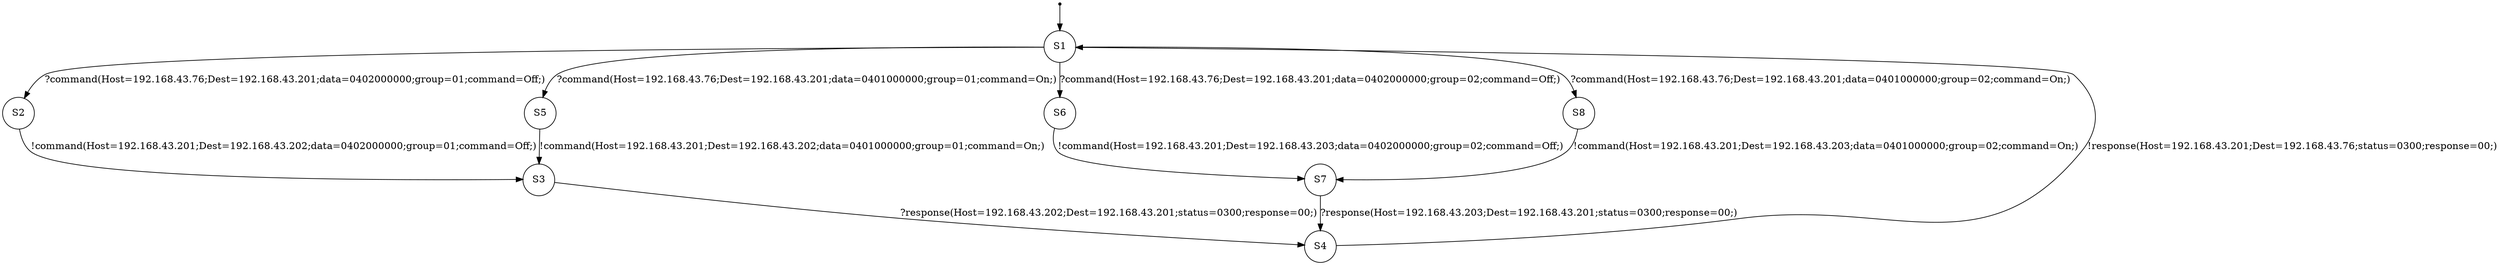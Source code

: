 digraph LTS {
S00[shape=point]
S1[label=S1,shape=circle];
S2[label=S2,shape=circle];
S3[label=S3,shape=circle];
S4[label=S4,shape=circle];
S5[label=S5,shape=circle];
S6[label=S6,shape=circle];
S7[label=S7,shape=circle];
S8[label=S8,shape=circle];
S00 -> S1
S1 -> S2[label ="?command(Host=192.168.43.76;Dest=192.168.43.201;data=0402000000;group=01;command=Off;)"];
S1 -> S5[label ="?command(Host=192.168.43.76;Dest=192.168.43.201;data=0401000000;group=01;command=On;)"];
S1 -> S6[label ="?command(Host=192.168.43.76;Dest=192.168.43.201;data=0402000000;group=02;command=Off;)"];
S1 -> S8[label ="?command(Host=192.168.43.76;Dest=192.168.43.201;data=0401000000;group=02;command=On;)"];
S2 -> S3[label ="!command(Host=192.168.43.201;Dest=192.168.43.202;data=0402000000;group=01;command=Off;)"];
S3 -> S4[label ="?response(Host=192.168.43.202;Dest=192.168.43.201;status=0300;response=00;)"];
S4 -> S1[label ="!response(Host=192.168.43.201;Dest=192.168.43.76;status=0300;response=00;)"];
S5 -> S3[label ="!command(Host=192.168.43.201;Dest=192.168.43.202;data=0401000000;group=01;command=On;)"];
S6 -> S7[label ="!command(Host=192.168.43.201;Dest=192.168.43.203;data=0402000000;group=02;command=Off;)"];
S7 -> S4[label ="?response(Host=192.168.43.203;Dest=192.168.43.201;status=0300;response=00;)"];
S8 -> S7[label ="!command(Host=192.168.43.201;Dest=192.168.43.203;data=0401000000;group=02;command=On;)"];
}
